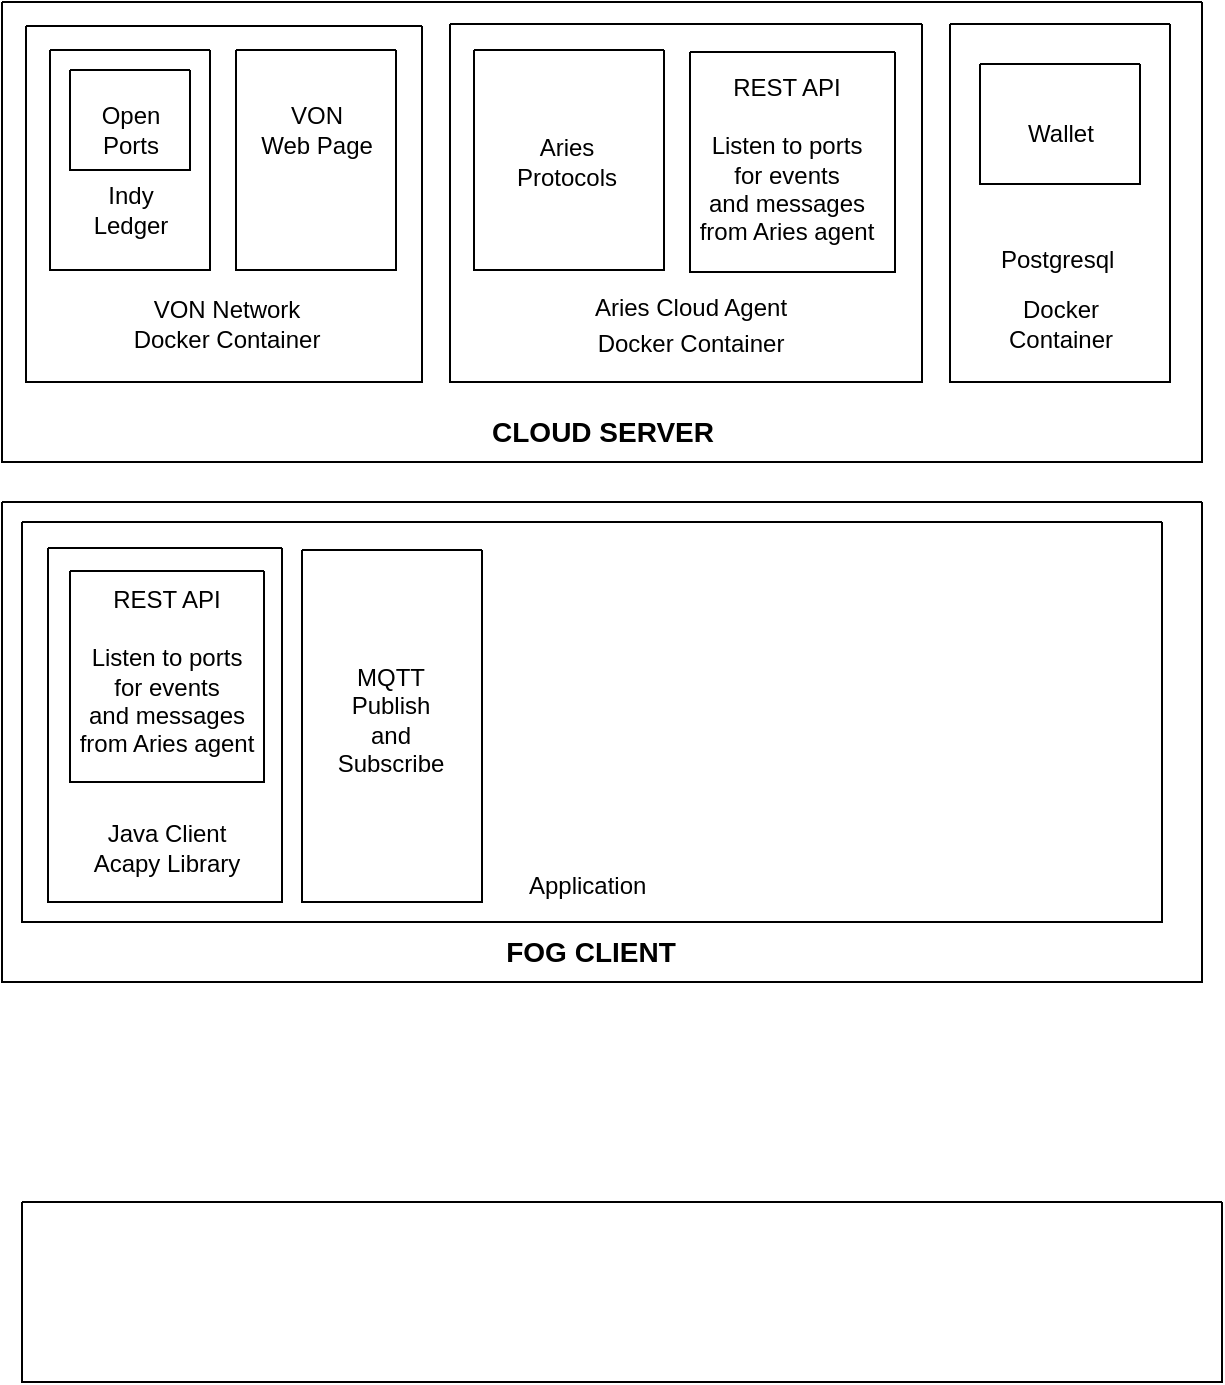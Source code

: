 <mxfile version="21.1.4" type="github">
  <diagram name="Página-1" id="9ENc1570Q8Oh9X-erem3">
    <mxGraphModel dx="1050" dy="515" grid="1" gridSize="10" guides="1" tooltips="1" connect="1" arrows="1" fold="1" page="1" pageScale="1" pageWidth="827" pageHeight="1169" math="0" shadow="0">
      <root>
        <mxCell id="0" />
        <mxCell id="1" parent="0" />
        <mxCell id="VcjtVwmhv_vAZ4VsYnBs-1" value="" style="swimlane;startSize=0;" vertex="1" parent="1">
          <mxGeometry x="120" y="30" width="600" height="230" as="geometry" />
        </mxCell>
        <mxCell id="VcjtVwmhv_vAZ4VsYnBs-2" value="" style="swimlane;startSize=0;" vertex="1" parent="VcjtVwmhv_vAZ4VsYnBs-1">
          <mxGeometry x="12" y="12" width="198" height="178" as="geometry" />
        </mxCell>
        <mxCell id="VcjtVwmhv_vAZ4VsYnBs-18" value="VON Network&lt;br&gt;Docker Container" style="text;html=1;align=center;verticalAlign=middle;resizable=0;points=[];autosize=1;strokeColor=none;fillColor=none;" vertex="1" parent="VcjtVwmhv_vAZ4VsYnBs-2">
          <mxGeometry x="40" y="129" width="120" height="40" as="geometry" />
        </mxCell>
        <mxCell id="VcjtVwmhv_vAZ4VsYnBs-19" value="" style="swimlane;startSize=0;" vertex="1" parent="VcjtVwmhv_vAZ4VsYnBs-2">
          <mxGeometry x="12" y="12" width="80" height="110" as="geometry" />
        </mxCell>
        <mxCell id="VcjtVwmhv_vAZ4VsYnBs-20" value="Indy&lt;br&gt;Ledger" style="text;html=1;align=center;verticalAlign=middle;resizable=0;points=[];autosize=1;strokeColor=none;fillColor=none;" vertex="1" parent="VcjtVwmhv_vAZ4VsYnBs-19">
          <mxGeometry x="10" y="60" width="60" height="40" as="geometry" />
        </mxCell>
        <mxCell id="VcjtVwmhv_vAZ4VsYnBs-21" value="" style="swimlane;startSize=0;" vertex="1" parent="VcjtVwmhv_vAZ4VsYnBs-19">
          <mxGeometry x="10" y="10" width="60" height="50" as="geometry" />
        </mxCell>
        <mxCell id="VcjtVwmhv_vAZ4VsYnBs-38" value="" style="swimlane;startSize=0;" vertex="1" parent="VcjtVwmhv_vAZ4VsYnBs-2">
          <mxGeometry x="105" y="12" width="80" height="110" as="geometry" />
        </mxCell>
        <mxCell id="VcjtVwmhv_vAZ4VsYnBs-39" value="VON&lt;br&gt;Web&amp;nbsp;Page" style="text;html=1;align=center;verticalAlign=middle;resizable=0;points=[];autosize=1;strokeColor=none;fillColor=none;" vertex="1" parent="VcjtVwmhv_vAZ4VsYnBs-38">
          <mxGeometry y="20" width="80" height="40" as="geometry" />
        </mxCell>
        <mxCell id="VcjtVwmhv_vAZ4VsYnBs-3" value="" style="swimlane;startSize=0;" vertex="1" parent="VcjtVwmhv_vAZ4VsYnBs-1">
          <mxGeometry x="224" y="11" width="236" height="179" as="geometry" />
        </mxCell>
        <mxCell id="VcjtVwmhv_vAZ4VsYnBs-26" value="" style="swimlane;startSize=0;" vertex="1" parent="VcjtVwmhv_vAZ4VsYnBs-3">
          <mxGeometry x="12" y="13" width="95" height="110" as="geometry" />
        </mxCell>
        <mxCell id="VcjtVwmhv_vAZ4VsYnBs-27" value="Aries&lt;br&gt;Protocols" style="text;html=1;align=center;verticalAlign=middle;resizable=0;points=[];autosize=1;strokeColor=none;fillColor=none;" vertex="1" parent="VcjtVwmhv_vAZ4VsYnBs-26">
          <mxGeometry x="11" y="36" width="70" height="40" as="geometry" />
        </mxCell>
        <mxCell id="VcjtVwmhv_vAZ4VsYnBs-28" value="Docker Container" style="text;html=1;align=center;verticalAlign=middle;resizable=0;points=[];autosize=1;strokeColor=none;fillColor=none;" vertex="1" parent="VcjtVwmhv_vAZ4VsYnBs-3">
          <mxGeometry x="60" y="145" width="120" height="30" as="geometry" />
        </mxCell>
        <mxCell id="VcjtVwmhv_vAZ4VsYnBs-33" value="Aries Cloud Agent" style="text;html=1;align=center;verticalAlign=middle;resizable=0;points=[];autosize=1;strokeColor=none;fillColor=none;" vertex="1" parent="VcjtVwmhv_vAZ4VsYnBs-3">
          <mxGeometry x="60" y="127" width="120" height="30" as="geometry" />
        </mxCell>
        <mxCell id="VcjtVwmhv_vAZ4VsYnBs-30" value="" style="swimlane;startSize=0;" vertex="1" parent="VcjtVwmhv_vAZ4VsYnBs-3">
          <mxGeometry x="120" y="14" width="102.5" height="110" as="geometry" />
        </mxCell>
        <mxCell id="VcjtVwmhv_vAZ4VsYnBs-31" value="REST API&lt;br&gt;&lt;br&gt;Listen to ports &lt;br&gt;for events &lt;br&gt;and messages &lt;br&gt;from Aries agent" style="text;html=1;align=center;verticalAlign=middle;resizable=0;points=[];autosize=1;strokeColor=none;fillColor=none;" vertex="1" parent="VcjtVwmhv_vAZ4VsYnBs-30">
          <mxGeometry x="-7.5" y="4" width="110" height="100" as="geometry" />
        </mxCell>
        <mxCell id="VcjtVwmhv_vAZ4VsYnBs-5" value="" style="swimlane;startSize=0;" vertex="1" parent="VcjtVwmhv_vAZ4VsYnBs-1">
          <mxGeometry x="474" y="11" width="110" height="179" as="geometry" />
        </mxCell>
        <mxCell id="VcjtVwmhv_vAZ4VsYnBs-34" value="Docker&lt;br&gt;Container" style="text;html=1;align=center;verticalAlign=middle;resizable=0;points=[];autosize=1;strokeColor=none;fillColor=none;" vertex="1" parent="VcjtVwmhv_vAZ4VsYnBs-5">
          <mxGeometry x="15" y="130" width="80" height="40" as="geometry" />
        </mxCell>
        <mxCell id="VcjtVwmhv_vAZ4VsYnBs-35" value="Wallet" style="text;html=1;align=center;verticalAlign=middle;resizable=0;points=[];autosize=1;strokeColor=none;fillColor=none;" vertex="1" parent="VcjtVwmhv_vAZ4VsYnBs-5">
          <mxGeometry x="25" y="40" width="60" height="30" as="geometry" />
        </mxCell>
        <mxCell id="VcjtVwmhv_vAZ4VsYnBs-36" value="" style="swimlane;startSize=0;" vertex="1" parent="VcjtVwmhv_vAZ4VsYnBs-5">
          <mxGeometry x="15" y="20" width="80" height="60" as="geometry" />
        </mxCell>
        <mxCell id="VcjtVwmhv_vAZ4VsYnBs-37" value="Postgresql&amp;nbsp;" style="text;html=1;align=center;verticalAlign=middle;resizable=0;points=[];autosize=1;strokeColor=none;fillColor=none;" vertex="1" parent="VcjtVwmhv_vAZ4VsYnBs-5">
          <mxGeometry x="15" y="103" width="80" height="30" as="geometry" />
        </mxCell>
        <mxCell id="VcjtVwmhv_vAZ4VsYnBs-17" value="&lt;b&gt;&lt;font style=&quot;font-size: 14px;&quot;&gt;CLOUD SERVER&lt;/font&gt;&lt;/b&gt;" style="text;html=1;align=center;verticalAlign=middle;resizable=0;points=[];autosize=1;strokeColor=none;fillColor=none;" vertex="1" parent="VcjtVwmhv_vAZ4VsYnBs-1">
          <mxGeometry x="235" y="200" width="130" height="30" as="geometry" />
        </mxCell>
        <mxCell id="VcjtVwmhv_vAZ4VsYnBs-11" value="" style="swimlane;startSize=0;" vertex="1" parent="1">
          <mxGeometry x="130" y="630" width="600" height="90" as="geometry" />
        </mxCell>
        <mxCell id="VcjtVwmhv_vAZ4VsYnBs-12" value="" style="swimlane;startSize=0;" vertex="1" parent="1">
          <mxGeometry x="120" y="280" width="600" height="240" as="geometry" />
        </mxCell>
        <mxCell id="VcjtVwmhv_vAZ4VsYnBs-13" value="" style="swimlane;startSize=0;" vertex="1" parent="VcjtVwmhv_vAZ4VsYnBs-12">
          <mxGeometry x="23" y="23" width="117" height="177" as="geometry" />
        </mxCell>
        <mxCell id="VcjtVwmhv_vAZ4VsYnBs-14" value="" style="swimlane;startSize=0;" vertex="1" parent="VcjtVwmhv_vAZ4VsYnBs-12">
          <mxGeometry x="10" y="10" width="570" height="200" as="geometry" />
        </mxCell>
        <mxCell id="VcjtVwmhv_vAZ4VsYnBs-46" value="Application&amp;nbsp;" style="text;html=1;align=center;verticalAlign=middle;resizable=0;points=[];autosize=1;strokeColor=none;fillColor=none;" vertex="1" parent="VcjtVwmhv_vAZ4VsYnBs-14">
          <mxGeometry x="239" y="167" width="90" height="30" as="geometry" />
        </mxCell>
        <mxCell id="VcjtVwmhv_vAZ4VsYnBs-42" value="Java Client &lt;br&gt;Acapy Library" style="text;html=1;align=center;verticalAlign=middle;resizable=0;points=[];autosize=1;strokeColor=none;fillColor=none;" vertex="1" parent="VcjtVwmhv_vAZ4VsYnBs-14">
          <mxGeometry x="22" y="143" width="100" height="40" as="geometry" />
        </mxCell>
        <mxCell id="VcjtVwmhv_vAZ4VsYnBs-16" value="" style="swimlane;startSize=0;" vertex="1" parent="VcjtVwmhv_vAZ4VsYnBs-14">
          <mxGeometry x="140" y="14" width="90" height="176" as="geometry" />
        </mxCell>
        <mxCell id="VcjtVwmhv_vAZ4VsYnBs-45" value="MQTT &lt;br&gt;Publish &lt;br&gt;and &lt;br&gt;Subscribe" style="text;html=1;align=center;verticalAlign=middle;resizable=0;points=[];autosize=1;strokeColor=none;fillColor=none;" vertex="1" parent="VcjtVwmhv_vAZ4VsYnBs-16">
          <mxGeometry x="4" y="50" width="80" height="70" as="geometry" />
        </mxCell>
        <mxCell id="VcjtVwmhv_vAZ4VsYnBs-15" value="" style="swimlane;startSize=0;" vertex="1" parent="VcjtVwmhv_vAZ4VsYnBs-12">
          <mxGeometry x="34" y="34.5" width="97" height="105.5" as="geometry" />
        </mxCell>
        <mxCell id="VcjtVwmhv_vAZ4VsYnBs-43" value="REST API&lt;br&gt;&lt;br&gt;Listen to ports &lt;br&gt;for events &lt;br&gt;and messages &lt;br&gt;from Aries agent" style="text;html=1;align=center;verticalAlign=middle;resizable=0;points=[];autosize=1;strokeColor=none;fillColor=none;" vertex="1" parent="VcjtVwmhv_vAZ4VsYnBs-15">
          <mxGeometry x="-7" width="110" height="100" as="geometry" />
        </mxCell>
        <mxCell id="VcjtVwmhv_vAZ4VsYnBs-24" value="&lt;b&gt;&lt;font style=&quot;font-size: 14px;&quot;&gt;FOG CLIENT&lt;/font&gt;&lt;/b&gt;" style="text;html=1;align=center;verticalAlign=middle;resizable=0;points=[];autosize=1;strokeColor=none;fillColor=none;" vertex="1" parent="VcjtVwmhv_vAZ4VsYnBs-12">
          <mxGeometry x="239" y="210" width="110" height="30" as="geometry" />
        </mxCell>
        <mxCell id="VcjtVwmhv_vAZ4VsYnBs-22" value="Open&lt;br&gt;Ports" style="text;html=1;align=center;verticalAlign=middle;resizable=0;points=[];autosize=1;strokeColor=none;fillColor=none;" vertex="1" parent="1">
          <mxGeometry x="159" y="74" width="50" height="40" as="geometry" />
        </mxCell>
      </root>
    </mxGraphModel>
  </diagram>
</mxfile>
